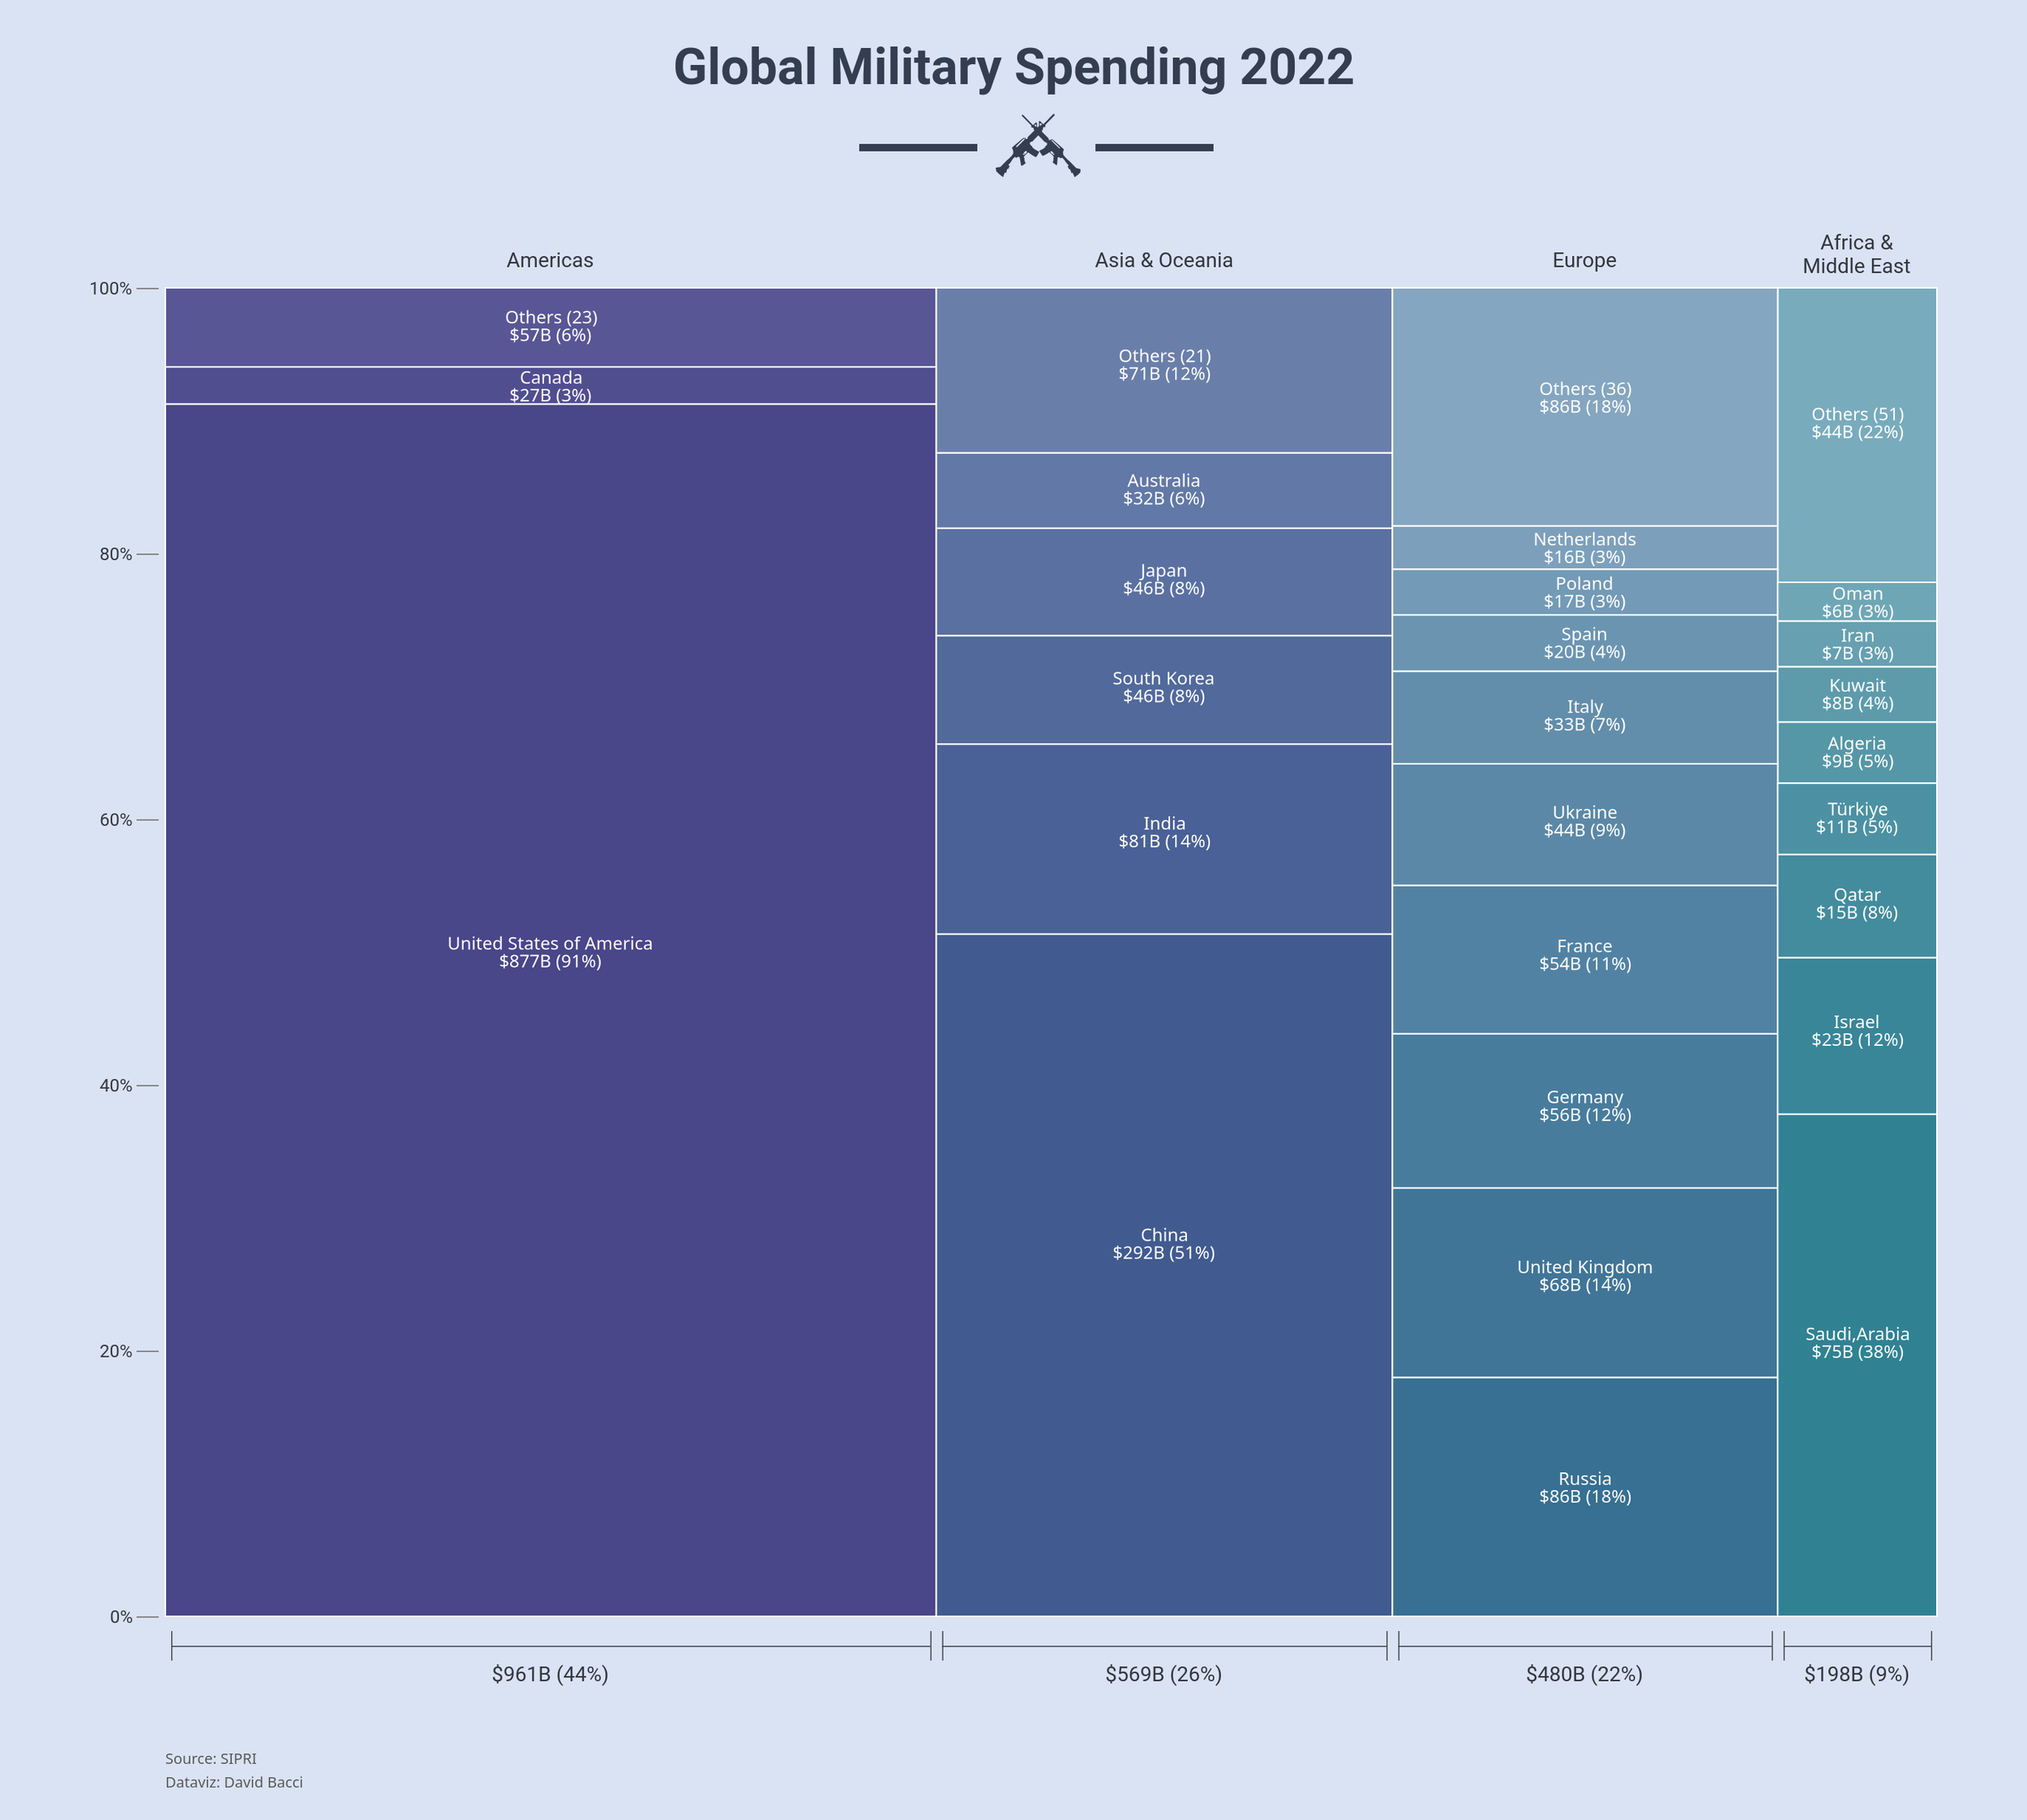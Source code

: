{
	"$schema": "https://vega.github.io/schema/vega/v5.json",
	"description": "A Marimekko Chart by Dav Bacci: https://www.linkedin.com/in/davbacci/",
	"width": 1200,
	"height": 900,
	"background": "#dae3f3",
	"view": { "stroke": null },
	"padding": { "top": 30, "bottom": 20, "left": 60, "right": 60 },
	"title": {
		"text": "Global Military Spending 2022",
		"offset": 30,
		"align": "center",
		"anchor": "middle",
		"fontSize": 34,
		"fontWeight": "600",
		"font": "Roboto",
		"color": "#333F50"
	},
	"data": [
		{
			"name": "table",
			"values": [
				{ "Continent": "Africa", "Country": "Algeria", "Spend": 9145.8 },
				{ "Continent": "Africa", "Country": "Morocco", "Spend": 4995 },
				{ "Continent": "Africa", "Country": "Tunisia", "Spend": 1156.2 },
				{ "Continent": "Africa", "Country": "Angola", "Spend": 1622.8 },
				{ "Continent": "Africa", "Country": "Benin", "Spend": 97.2 },
				{ "Continent": "Africa", "Country": "Botswana", "Spend": 489.3 },
				{ "Continent": "Africa", "Country": "Burkina Faso", "Spend": 562.6 },
				{ "Continent": "Africa", "Country": "Burundi", "Spend": 101.4 },
				{ "Continent": "Africa", "Country": "Cameroon", "Spend": 416.6 },
				{ "Continent": "Africa", "Country": "Cape Verde", "Spend": 10.3 },
				{
					"Continent": "Africa",
					"Country": "Central African Republic",
					"Spend": 42
				},
				{ "Continent": "Africa", "Country": "Chad", "Spend": 357.4 },
				{ "Continent": "Africa", "Country": "Congo, DR", "Spend": 371.1 },
				{ "Continent": "Africa", "Country": "Congo, Republic", "Spend": 265.8 },
				{ "Continent": "Africa", "Country": "Cote d'Ivoire", "Spend": 607.2 },
				{
					"Continent": "Africa",
					"Country": "Equatorial Guinea",
					"Spend": 156.8
				},
				{ "Continent": "Africa", "Country": "Ethiopia", "Spend": 1031.4 },
				{ "Continent": "Africa", "Country": "Gabon", "Spend": 277.7 },
				{ "Continent": "Africa", "Country": "Gambia, The", "Spend": 15.2 },
				{ "Continent": "Africa", "Country": "Ghana", "Spend": 229.3 },
				{ "Continent": "Africa", "Country": "Guinea", "Spend": 441.3 },
				{ "Continent": "Africa", "Country": "Guinea-Bissau", "Spend": 24.5 },
				{ "Continent": "Africa", "Country": "Kenya", "Spend": 1138.3 },
				{ "Continent": "Africa", "Country": "Lesotho", "Spend": 34.7 },
				{ "Continent": "Africa", "Country": "Liberia", "Spend": 18.7 },
				{ "Continent": "Africa", "Country": "Madagascar", "Spend": 98 },
				{ "Continent": "Africa", "Country": "Malawi", "Spend": 75.8 },
				{ "Continent": "Africa", "Country": "Mali", "Spend": 515.1 },
				{ "Continent": "Africa", "Country": "Mauritania", "Spend": 225.4 },
				{ "Continent": "Africa", "Country": "Mauritius", "Spend": 20.3 },
				{ "Continent": "Africa", "Country": "Mozambique", "Spend": 281.9 },
				{ "Continent": "Africa", "Country": "Namibia", "Spend": 369.1 },
				{ "Continent": "Africa", "Country": "Niger", "Spend": 242.5 },
				{ "Continent": "Africa", "Country": "Nigeria", "Spend": 3109.4 },
				{ "Continent": "Africa", "Country": "Rwanda", "Spend": 177.2 },
				{ "Continent": "Africa", "Country": "Senegal", "Spend": 433.5 },
				{ "Continent": "Africa", "Country": "Seychelles", "Spend": 26.1 },
				{ "Continent": "Africa", "Country": "Sierra Leone", "Spend": 24.5 },
				{ "Continent": "Africa", "Country": "Somalia", "Spend": 115.1 },
				{ "Continent": "Africa", "Country": "South Africa", "Spend": 2995.3 },
				{ "Continent": "Africa", "Country": "South Sudan", "Spend": 378.8 },
				{ "Continent": "Africa", "Country": "Eswatini", "Spend": 74.3 },
				{ "Continent": "Africa", "Country": "Tanzania", "Spend": 832.2 },
				{ "Continent": "Africa", "Country": "Togo", "Spend": 336.6 },
				{ "Continent": "Africa", "Country": "Uganda", "Spend": 923.1 },
				{ "Continent": "Africa", "Country": "Zambia", "Spend": 326.1 },
				{ "Continent": "Africa", "Country": "Zimbabwe", "Spend": 182.1 },
				{ "Continent": "Americas", "Country": "Belize", "Spend": 23.7 },
				{ "Continent": "Americas", "Country": "Costa Rica", "Spend": 0 },
				{
					"Continent": "Americas",
					"Country": "Dominican Republic",
					"Spend": 760.8
				},
				{ "Continent": "Americas", "Country": "El Salvador", "Spend": 422.4 },
				{ "Continent": "Americas", "Country": "Guatemala", "Spend": 430.6 },
				{ "Continent": "Americas", "Country": "Haiti", "Spend": 12.6 },
				{ "Continent": "Americas", "Country": "Honduras", "Spend": 477.5 },
				{ "Continent": "Americas", "Country": "Jamaica", "Spend": 215.1 },
				{ "Continent": "Americas", "Country": "Mexico", "Spend": 8535.5 },
				{ "Continent": "Americas", "Country": "Nicaragua", "Spend": 84.2 },
				{ "Continent": "Americas", "Country": "Panama", "Spend": 0 },
				{
					"Continent": "Americas",
					"Country": "Trinidad and Tobago",
					"Spend": 201.1
				},
				{ "Continent": "Americas", "Country": "Canada", "Spend": 26896.3 },
				{
					"Continent": "Americas",
					"Country": "United States of America",
					"Spend": 876943.2
				},
				{ "Continent": "Americas", "Country": "Argentina", "Spend": 2577.6 },
				{ "Continent": "Americas", "Country": "Bolivia", "Spend": 640.3 },
				{ "Continent": "Americas", "Country": "Brazil", "Spend": 20210.8 },
				{ "Continent": "Americas", "Country": "Chile", "Spend": 5566.5 },
				{ "Continent": "Americas", "Country": "Colombia", "Spend": 9937.7 },
				{ "Continent": "Americas", "Country": "Ecuador", "Spend": 2488.6 },
				{ "Continent": "Americas", "Country": "Guyana", "Spend": 84.3 },
				{ "Continent": "Americas", "Country": "Paraguay", "Spend": 365.7 },
				{ "Continent": "Americas", "Country": "Peru", "Spend": 2845.4 },
				{ "Continent": "Americas", "Country": "Uruguay", "Spend": 1375.6 },
				{ "Continent": "Americas", "Country": "Venezuela", "Spend": 4.6 },
				{
					"Continent": "Asia & Oceania",
					"Country": "Australia",
					"Spend": 32298.9
				},
				{ "Continent": "Asia & Oceania", "Country": "Fiji", "Spend": 66.8 },
				{
					"Continent": "Asia & Oceania",
					"Country": "New Zealand",
					"Spend": 2829.1
				},
				{
					"Continent": "Asia & Oceania",
					"Country": "Papua New Guinea",
					"Spend": 97.5
				},
				{
					"Continent": "Asia & Oceania",
					"Country": "Bangladesh",
					"Spend": 4806.3
				},
				{ "Continent": "Asia & Oceania", "Country": "India", "Spend": 81363.2 },
				{ "Continent": "Asia & Oceania", "Country": "Nepal", "Spend": 428.3 },
				{
					"Continent": "Asia & Oceania",
					"Country": "Pakistan",
					"Spend": 10337.5
				},
				{
					"Continent": "Asia & Oceania",
					"Country": "Sri Lanka",
					"Spend": 1053.5
				},
				{
					"Continent": "Asia & Oceania",
					"Country": "China",
					"Spend": 291958.4
				},
				{ "Continent": "Asia & Oceania", "Country": "Japan", "Spend": 45992.1 },
				{
					"Continent": "Asia & Oceania",
					"Country": "South Korea",
					"Spend": 46365.4
				},
				{
					"Continent": "Asia & Oceania",
					"Country": "Mongolia",
					"Spend": 118.4
				},
				{
					"Continent": "Asia & Oceania",
					"Country": "Taiwan",
					"Spend": 12508.6
				},
				{ "Continent": "Asia & Oceania", "Country": "Brunei", "Spend": 435.9 },
				{ "Continent": "Asia & Oceania", "Country": "Cambodia", "Spend": 611 },
				{
					"Continent": "Asia & Oceania",
					"Country": "Indonesia",
					"Spend": 8986.6
				},
				{
					"Continent": "Asia & Oceania",
					"Country": "Malaysia",
					"Spend": 3670.7
				},
				{
					"Continent": "Asia & Oceania",
					"Country": "Myanmar",
					"Spend": 1856.9
				},
				{
					"Continent": "Asia & Oceania",
					"Country": "Philippines",
					"Spend": 3965.4
				},
				{
					"Continent": "Asia & Oceania",
					"Country": "Singapore",
					"Spend": 11687.6
				},
				{
					"Continent": "Asia & Oceania",
					"Country": "Thailand",
					"Spend": 5724.4
				},
				{
					"Continent": "Asia & Oceania",
					"Country": "Timor Leste",
					"Spend": 44.3
				},
				{
					"Continent": "Asia & Oceania",
					"Country": "Kazakhstan",
					"Spend": 1133
				},
				{
					"Continent": "Asia & Oceania",
					"Country": "Kyrgyz Republic",
					"Spend": 149.8
				},
				{
					"Continent": "Asia & Oceania",
					"Country": "Tajikistan",
					"Spend": 103.5
				},
				{ "Continent": "Europe", "Country": "Albania", "Spend": 288.7 },
				{
					"Continent": "Europe",
					"Country": "Bosnia and Herzegovina",
					"Spend": 184.5
				},
				{ "Continent": "Europe", "Country": "Bulgaria", "Spend": 1336 },
				{ "Continent": "Europe", "Country": "Croatia", "Spend": 1308.5 },
				{ "Continent": "Europe", "Country": "Czechia", "Spend": 4005.4 },
				{ "Continent": "Europe", "Country": "Estonia", "Spend": 810.9 },
				{ "Continent": "Europe", "Country": "Hungary", "Spend": 2572.2 },
				{ "Continent": "Europe", "Country": "Kosovo", "Spend": 107.6 },
				{ "Continent": "Europe", "Country": "Latvia", "Spend": 848.8 },
				{ "Continent": "Europe", "Country": "Lithuania", "Spend": 1732.3 },
				{ "Continent": "Europe", "Country": "North Macedonia", "Spend": 225 },
				{ "Continent": "Europe", "Country": "Montenegro", "Spend": 98 },
				{ "Continent": "Europe", "Country": "Poland", "Spend": 16573.1 },
				{ "Continent": "Europe", "Country": "Romania", "Spend": 5186.7 },
				{ "Continent": "Europe", "Country": "Serbia", "Spend": 1426.4 },
				{ "Continent": "Europe", "Country": "Slovakia", "Spend": 1994.2 },
				{ "Continent": "Europe", "Country": "Slovenia", "Spend": 735.2 },
				{ "Continent": "Europe", "Country": "Armenia", "Spend": 795.2 },
				{ "Continent": "Europe", "Country": "Azerbaijan", "Spend": 2991 },
				{ "Continent": "Europe", "Country": "Belarus", "Spend": 820.8 },
				{ "Continent": "Europe", "Country": "Georgia", "Spend": 360.3 },
				{ "Continent": "Europe", "Country": "Moldova", "Spend": 47.7 },
				{ "Continent": "Europe", "Country": "Russia", "Spend": 86373.1 },
				{ "Continent": "Europe", "Country": "Ukraine", "Spend": 43997.7 },
				{ "Continent": "Europe", "Country": "Austria", "Spend": 3625.6 },
				{ "Continent": "Europe", "Country": "Belgium", "Spend": 6867 },
				{ "Continent": "Europe", "Country": "Cyprus", "Spend": 494.2 },
				{ "Continent": "Europe", "Country": "Denmark", "Spend": 5467.9 },
				{ "Continent": "Europe", "Country": "Finland", "Spend": 4822.9 },
				{ "Continent": "Europe", "Country": "France", "Spend": 53638.7 },
				{ "Continent": "Europe", "Country": "Germany", "Spend": 55759.7 },
				{ "Continent": "Europe", "Country": "Greece", "Spend": 8104.9 },
				{ "Continent": "Europe", "Country": "Iceland", "Spend": 0 },
				{ "Continent": "Europe", "Country": "Ireland", "Spend": 1164.3 },
				{ "Continent": "Europe", "Country": "Italy", "Spend": 33489.7 },
				{ "Continent": "Europe", "Country": "Luxembourg", "Spend": 564.6 },
				{ "Continent": "Europe", "Country": "Malta", "Spend": 87 },
				{ "Continent": "Europe", "Country": "Netherlands", "Spend": 15606.6 },
				{ "Continent": "Europe", "Country": "Norway", "Spend": 8388.4 },
				{ "Continent": "Europe", "Country": "Portugal", "Spend": 3500.3 },
				{ "Continent": "Europe", "Country": "Spain", "Spend": 20306.6 },
				{ "Continent": "Europe", "Country": "Sweden", "Spend": 7722.5 },
				{ "Continent": "Europe", "Country": "Switzerland", "Spend": 6145.2 },
				{
					"Continent": "Europe",
					"Country": "United Kingdom",
					"Spend": 68462.6
				},
				{ "Continent": "Europe", "Country": "European Union", "Spend": 1283.2 },
				{ "Continent": "Middle East", "Country": "Bahrain", "Spend": 1381.3 },
				{ "Continent": "Middle East", "Country": "Egypt", "Spend": 4645.9 },
				{ "Continent": "Middle East", "Country": "Iran", "Spend": 6846.6 },
				{ "Continent": "Middle East", "Country": "Iraq", "Spend": 4683.1 },
				{ "Continent": "Middle East", "Country": "Israel", "Spend": 23406.1 },
				{ "Continent": "Middle East", "Country": "Jordan", "Spend": 2323.3 },
				{ "Continent": "Middle East", "Country": "Kuwait", "Spend": 8244.1 },
				{ "Continent": "Middle East", "Country": "Lebanon", "Spend": 4739 },
				{ "Continent": "Middle East", "Country": "Oman", "Spend": 5783.5 },
				{ "Continent": "Middle East", "Country": "Qatar", "Spend": 15412.1 },
				{
					"Continent": "Middle East",
					"Country": ["Saudi", "Arabia"],
					"Spend": 75013.3
				},
				{ "Continent": "Middle East", "Country": "Türkiye", "Spend": 10644.6 }
			],
			"transform": [
				{
					"type": "formula",
					"as": "Continent",
					"expr": "datum.Continent =='Africa' ||datum.Continent =='Middle East'? 'Africa & Middle East': datum.Continent"
				}
			]
		},
		{
			"name": "continents",
			"source": "table",
			"transform": [
				{
					"type": "aggregate",
					"fields": ["Spend"],
					"ops": ["sum"],
					"as": ["continentTotal"],
					"groupby": ["Continent"]
				},
				{
					"type": "stack",
					"offset": "normalize",
					"sort": { "field": "continentTotal", "order": "descending" },
					"field": "continentTotal",
					"as": ["x0", "x1"]
				},
				{
					"type": "formula",
					"as": "ContinentLabel",
					"expr": "datum.Continent == 'Africa & Middle East'?['Africa &','Middle East']:datum.Continent"
				},
				{ "type": "formula", "as": "Percent", "expr": "datum.x1-datum.x0" },
				{
					"type": "formula",
					"as": "Label",
					"expr": "[format(round(datum.continentTotal/1000),'$')+'B (' + format(datum.Percent,'.0%')+')']"
				}
			]
		},
		{
			"name": "finalTable",
			"source": "table",
			"transform": [
				{
					"type": "stack",
					"offset": "normalize",
					"groupby": ["Continent"],
					"sort": { "field": "Spend", "order": "descending" },
					"field": "Spend",
					"as": ["y0", "y1"]
				},
				{
					"type": "lookup",
					"from": "continents",
					"key": "Continent",
					"values": ["x0", "x1"],
					"fields": ["Continent"]
				},
				{ "type": "formula", "as": "Percent", "expr": "datum.y1-datum.y0" },
				{
					"type": "formula",
					"as": "Country",
					"expr": "datum.Percent < 0.027? 'Other': datum.Country"
				},
				{
					"type": "aggregate",
					"fields": [
						"x0",
						"x1",
						"y0",
						"y1",
						"Country",
						"Spend",
						"Percent",
						"Country"
					],
					"ops": ["min", "min", "min", "max", "max", "sum", "sum", "count"],
					"groupby": ["Continent", "Country"],
					"as": ["x0", "x1", "y0", "y1", "Country", "Spend", "Percent", "Count"]
				},
				{
					"type": "formula",
					"as": "Country",
					"expr": "datum.Count == 1? datum.Country:'Others (' + datum.Count +')'"
				},
				{
					"type": "formula",
					"as": "Label",
					"expr": "[datum.Country,format(round(datum.Spend/1000),'$')+'B (' + format(datum.Percent,'.0%')+')']"
				},
				{
					"type": "window",
					"sort": { "field": "y0", "order": "ascending" },
					"ops": ["row_number"],
					"fields": [null],
					"as": ["rank"],
					"groupby": ["Continent"]
				}
			]
		}
	],
	"scales": [
		{
			"name": "x",
			"type": "linear",
			"range": "width",
			"domain": { "data": "finalTable", "field": "x1" }
		},
		{
			"name": "y",
			"type": "linear",
			"range": "height",
			"nice": false,
			"zero": true,
			"domain": { "data": "finalTable", "field": "y1" }
		},
		{
			"name": "opacity",
			"type": "linear",
			"range": [1, 0.5],
			"domain": { "data": "finalTable", "field": "rank" }
		},
		{
			"name": "color",
			"type": "ordinal",
			"range": { "scheme": "viridis", "extent": [0.1, 0.5] },
			"domain": {
				"data": "continents",
				"field": "Continent",
				"sort": { "field": "x0", "order": "ascending", "op": "sum" }
			}
		}
	],
	"axes": [
		{
			"orient": "left",
			"scale": "y",
			"zindex": 1,
			"format": "%",
			"tickCount": 5,
			"tickSize": 15,
			"labelColor": { "value": "#333740" },
			"labelFontWeight": { "value": "normal" },
			"labelFontSize": { "value": 12 },
			"labelFont": { "value": "Roboto" },
			"offset": 5,
			"domain": false
		}
	],
	"marks": [
		{
			"type": "rect",
			"name": "bars",
			"from": { "data": "finalTable" },
			"encode": {
				"update": {
					"x": { "scale": "x", "field": "x0" },
					"x2": { "scale": "x", "field": "x1" },
					"y": { "scale": "y", "field": "y0" },
					"y2": { "scale": "y", "field": "y1" },
					"fill": { "scale": "color", "field": "Continent" },
					"stroke": { "value": "white" },
					"strokeWidth": { "value": 1 },
					"fillOpacity": { "scale": "opacity", "field": "rank" },
					"tooltip": { "signal": "datum" }
				}
			}
		},
		{
			"type": "text",
			"name": "labels",
			"interactive": false,
			"from": { "data": "bars" },
			"encode": {
				"update": {
					"x": { "signal": "(datum.x2 - datum.x)*0.5 + datum.x" },
					"align": { "value": "center" },
					"text": { "field": "datum.Label" },
					"y": { "signal": "(datum.y2 - datum.y)*0.45 + datum.y" },
					"fill": { "value": "white" },
					"font": { "value": "Segoe UI" },
					"lineHeight": { "value": 12 },
					"fontSize": { "value": 12 }
				}
			}
		},
		{
			"type": "rect",
			"name": "ticksBottomLeft",
			"from": { "data": "continents" },
			"encode": {
				"update": {
					"x": { "scale": "x", "field": "x0", "offset": 4 },
					"y": { "signal": "height+10" },
					"width": { "signal": "0.7" },
					"height": { "signal": "20" },
					"fill": { "value": "#333740" }
				}
			}
		},
		{
			"type": "rect",
			"name": "ticksBottomRight",
			"from": { "data": "continents" },
			"encode": {
				"update": {
					"x": { "scale": "x", "field": "x1", "offset": -4 },
					"y": { "signal": "height+10" },
					"width": { "signal": "0.7" },
					"height": { "signal": "20" },
					"fill": { "value": "#333740" }
				}
			}
		},
		{
			"type": "rect",
			"name": "ticksJoin",
			"from": { "data": "continents" },
			"encode": {
				"update": {
					"x": { "scale": "x", "signal": "datum.x0", "offset": 4 },
					"y": { "signal": "height+20" },
					"width": {
						"scale": "x",
						"signal": "(datum.x1-datum.x0)",
						"offset": -8
					},
					"height": { "signal": "0.7" },
					"fill": { "value": "#333740" }
				}
			}
		},
		{
			"type": "text",
			"name": "axisTop",
			"from": { "data": "continents" },
			"encode": {
				"update": {
					"x": { "scale": "x", "signal": "(datum.x1-datum.x0)/2 + datum.x0" },
					"y": { "signal": "-25" },
					"text": { "field": "ContinentLabel" },
					"align": { "value": "center" },
					"baseline": { "value": "top" },
					"dy": { "signal": "datum.Continent=='Africa & Middle East'?-12:0" },
					"fill": { "value": "#333740" },
					"fontWeight": { "value": "normal" },
					"fontSize": { "value": 14 },
					"font": { "value": "Roboto" }
				}
			}
		},
		{
			"type": "text",
			"name": "axisBottom",
			"from": { "data": "continents" },
			"encode": {
				"update": {
					"x": { "scale": "x", "signal": "(datum.x1-datum.x0)/2 + datum.x0" },
					"y": { "signal": "height+40" },
					"text": { "field": "Label" },
					"align": { "value": "center" },
					"baseline": { "value": "middle" },
					"fill": { "value": "#333740" },
					"fontWeight": { "value": "normal" },
					"fontSize": { "value": 14 },
					"font": { "value": "Roboto" }
				}
			}
		},
		{
			"type": "group",
			"data": [{}],
			"encode": {
				"update": {
					"xc": { "signal": "width/2" },
					"y": { "signal": "-65" },
					"width": { "signal": "0" },
					"height": { "signal": "0" },
					"clip": { "signal": "false" },
					"opacity": { "value": 1 },
					"stroke": { "signal": "'#652c90'" }
				},
				"hover": { "opacity": { "value": 0.5 } }
			},
			"marks": [
				{
					"type": "path",
					"name": "guns",
					"clip": false,
					"encode": {
						"update": {
							"x": { "signal": "20" },
							"y": { "signal": "-10" },
							"scaleX": { "signal": "1.3" },
							"scaleY": { "signal": "1.3" },
							"path": {
								"value": "M13.9506 32.9343C13.8088 32.8686 13.5528 32.5849 13.5079 32.4431 13.494 32.405 13.494 32.3324 13.5044 32.2805 13.5217 32.2182 14.1962 31.5195 15.5418 30.1808 16.6487 29.0774 17.6104 28.1053 17.6796 28.0189 17.7487 27.9324 17.9874 27.6695 18.2053 27.4308L18.6066 27.0019 18.5132 26.9604C18.4129 26.9189 18.3264 26.8116 18.2849 26.6836 18.2676 26.6318 18.2953 26.5695 18.3852 26.4588 18.4509 26.3758 18.5063 26.272 18.5063 26.234 18.5063 26.144 18.7035 25.9434 18.7899 25.9434 18.828 25.9434 18.9283 26.0126 19.0217 26.0991 19.1774 26.2443 19.1912 26.2513 19.2396 26.1925 19.3123 26.1129 19.4057 25.9226 19.4057 25.8604 19.4057 25.8327 19.4852 25.7428 19.5855 25.6563L19.7654 25.5006 19.6513 25.255C19.5821 25.1063 19.5475 24.9852 19.5613 24.9437 19.5959 24.8365 19.8208 24.6566 19.8865 24.6843 20.0836 24.7673 20.1425 24.667 20.0491 24.3972 19.966 24.1585 19.9799 24.0962 20.1355 23.9164L20.2774 23.7538 18.5132 22.0035C17.5412 21.0418 16.7214 20.2116 16.6903 20.1597 16.6349 20.0733 16.6384 20.0594 16.7041 19.9038 16.7456 19.8138 16.7733 19.7377 16.7698 19.7343 16.711 19.6997 16.2267 19.295 16.1921 19.2569 16.161 19.2154 16.1575 19.1843 16.1887 19.1324 16.2094 19.0909 16.2164 19.0597 16.206 19.0597 16.1921 19.0597 16.0123 19.2154 15.8047 19.4057 15.5937 19.5959 15.3827 19.7619 15.3343 19.7723 15.2893 19.7862 15.1475 19.7862 15.0264 19.7758 14.8465 19.7619 14.767 19.7343 14.6217 19.6374 14.5214 19.5717 13.7811 18.9387 12.9717 18.2296 12.1623 17.517 10.9792 16.4827 10.3428 15.9258 8.85535 14.6286 8.85189 14.6252 8.80692 14.3104 8.78616 14.1755 8.79654 14.1132 8.8588 13.9887 8.90031 13.9022 8.95912 13.8157 8.99371 13.795 9.03868 13.7673 9.04906 13.7223 9.03868 13.5978 9.02484 13.4802 9.04906 13.366 9.12862 13.1516 9.25314 12.8195 9.2566 12.7676 9.17704 12.6154 9.09057 12.4425 9.05943 12.2799 9.11824 12.2799 9.19088 12.2799 9.17704 12.2176 9.09748 12.1761 9.00409 12.1277 9.01101 12.0447 9.11132 11.9374L9.19434 11.8475 8.94874 11.5154C8.81038 11.3321 8.6478 11.1245 8.58553 11.0553 8.52673 10.9862 8.47484 10.9031 8.47484 10.8755 8.47484 10.8063 7.26069 9.54025 6.66572 8.99025 6.42013 8.76541 6.19182 8.57862 6.15723 8.57862 6.12264 8.57862 5.91855 8.39874 5.68333 8.1566 5.45849 7.92484 4.60755 7.05314 3.79119 6.2195L2.30377 4.70786 2.11352 4.66981C1.88522 4.62138 1.57736 4.54874 0.899371 4.37925 0.0968553 4.17862 0.141824 4.19245 0.11761 4.08868 0.107233 4.03679 0.0761006 3.9261 0.0518868 3.83962 0.00345912 3.68742 0.00691824 3.67358 0.103774 3.47987 0.224843 3.24119 0.231761 3.16509 0.138365 3.02673 0.0622642 2.90912 0.0518868 2.8088 0.107233 2.61855 0.148742 2.46289 0.66761 1.91289 1.26258 1.38711 2.13428 0.619182 3.08208-0.0345912 3.25157 0.0172956 3.32767 0.0415094 3.33113 0.0449686 3.33805 0.311321 3.34151 0.480818 3.3934 0.601887 3.79811 1.43208 4.05063 1.94403 4.26164 2.37296 4.27201 2.37987 4.27893 2.38679 4.3827 2.31415 4.49686 2.2173 4.61447 2.12044 4.72516 2.04088 4.74245 2.04088 4.80818 2.04088 4.88428 2.22767 5.1022 2.95755 5.3478 3.76698 5.4239 3.93994 5.62107 4.11289 5.76289 4.23396 5.79748 4.24088 5.88396 4.16478 5.96006 4.09906 6.0327 4.13365 6.18836 4.3066 6.30252 4.43805 6.31981 4.52799 6.25409 4.63522 6.21604 4.69403 6.22987 4.72516 6.38553 4.88428 6.6761 5.18868 6.74528 5.28899 6.74528 5.41006 6.74528 5.54151 6.68994 5.63145 6.44088 5.88742L6.24717 6.08805 6.34748 6.19874C6.40629 6.26101 6.66226 6.53082 6.9217 6.80063 7.22956 7.11887 7.40252 7.32296 7.41635 7.38868 7.43019 7.44403 7.55472 7.61698 7.69654 7.7761 7.87642 7.97327 8.00786 8.16352 8.11509 8.38145 8.24308 8.63742 8.35031 8.77579 8.63742 9.08711 8.83459 9.29811 9.03868 9.53679 9.09057 9.61289 9.18742 9.75818 9.39151 9.92767 9.46415 9.92767 9.48837 9.92767 9.58176 9.98994 9.6717 10.066 9.81006 10.1906 9.83774 10.2009 9.88962 10.1594 9.92075 10.1352 10.0418 10.0314 10.1594 9.93113L10.3774 9.7478 10.6264 9.9761C10.9481 10.2701 11.1142 10.3497 11.4358 10.3704 11.8959 10.3981 11.9443 10.3566 12.0204 9.83774 12.0689 9.49528 12.1796 8.14969 12.2453 7.04623 12.2868 6.36478 12.3214 6.26101 12.5013 6.26101 12.695 6.26101 13.1343 6.53428 14.0198 7.20535 14.473 7.5478 14.5975 7.68616 14.5975 7.84182 14.5975 7.9456 14.4799 8.09434 14.3969 8.09434 14.3726 8.09434 14.338 8.13239 14.3242 8.17736 14.2689 8.31918 14.1478 9.1044 14.1409 9.36384 14.134 9.58522 14.1443 9.64057 14.2343 9.79969 14.3519 10.0176 14.338 10.0833 14.1582 10.1594 13.9956 10.2252 13.9748 10.2563 13.9748 10.4292 13.9748 10.5538 14.006 10.6022 14.255 10.8962 14.4107 11.0761 14.6044 11.3113 14.684 11.4151 14.8984 11.6918 16.0469 12.8022 16.2129 12.8956L16.3547 12.9717 16.7802 12.6604C17.4789 12.1415 18.2399 11.7057 19.0494 11.3494 19.2569 11.2594 19.4645 11.1591 19.5164 11.1245 19.7654 10.9619 20.0906 11.2491 20.5541 12.0377 20.6613 12.2176 20.9311 12.6396 21.1525 12.9717 21.4016 13.3453 21.5607 13.6151 21.5607 13.6739 21.5676 13.7638 21.5469 13.7777 21.2494 13.9022 20.6925 14.1374 19.5717 14.7289 19.2569 14.9538 18.8349 15.2582 18.4717 15.5903 18.4717 15.6733 18.4717 15.7113 18.4959 15.7874 18.5236 15.8393 18.5686 15.9292 18.5686 15.9431 18.5132 15.9915 18.4821 16.0226 18.3852 16.0745 18.2987 16.1126 18.1465 16.1783 17.9355 16.3755 17.6588 16.7214L17.5204 16.8909 17.5204 17.2437C17.5204 17.5931 17.5204 17.5965 17.4028 17.728 17.2541 17.8975 17.3129 17.9217 17.5204 17.7799 17.6069 17.7211 17.6899 17.683 17.7107 17.6934 17.728 17.7038 17.8456 17.8456 17.977 18.0082 18.2296 18.3299 18.1984 18.316 18.5097 18.2434 18.5755 18.2296 18.6308 18.2538 18.7519 18.3506 18.8349 18.4198 19.6132 19.2189 20.478 20.1252 21.3462 21.0314 22.0692 21.7752 22.0899 21.7752 22.1072 21.7752 22.761 21.0972 23.5428 20.2704 24.3245 19.4437 25.0302 18.7069 25.1097 18.6343 25.3208 18.444 25.3865 18.4198 25.5456 18.4855 25.6148 18.5167 25.7013 18.5409 25.7358 18.5409 25.7704 18.5409 25.8984 18.4129 26.0437 18.2296L26.2893 17.9182 26.4969 18.0635C26.611 18.1431 26.7113 18.1984 26.7252 18.1846 26.7355 18.1742 26.6836 18.0877 26.6041 17.9943 26.4623 17.8283 26.4623 17.8248 26.4623 17.5481 26.4623 17.1987 26.438 17.133 26.2028 16.8459 25.8673 16.4412 25.6425 16.2302 25.428 16.123 25.1789 15.995 25.134 15.9327 25.2031 15.7978 25.2308 15.7459 25.2447 15.6733 25.2343 15.6352 25.1928 15.5038 24.4664 14.8742 23.9579 14.5283 23.6223 14.3035 22.7091 13.7777 22.1038 13.4629 21.827 13.3211 21.5953 13.1965 21.5884 13.1896 21.5572 13.1654 21.661 12.8991 21.7371 12.8091 21.8167 12.7123 22.3321 11.8406 22.5673 11.3978 22.6399 11.2664 22.7748 11.0346 22.8752 10.8893 23.017 10.6714 23.0827 10.6022 23.2349 10.5261L23.4182 10.4292 23.5324 10.495C23.5912 10.533 23.8472 10.6714 24.0928 10.8028 25.2135 11.4013 25.9296 11.8509 26.7217 12.4667 27.0088 12.6881 27.2648 12.8679 27.2959 12.8679 27.4101 12.8679 27.6833 12.6465 28.223 12.1242 28.5308 11.8233 28.8387 11.4981 28.9079 11.4013 28.977 11.3044 29.1535 11.0865 29.3022 10.9135 29.5928 10.5676 29.6447 10.4881 29.6447 10.3704 29.6447 10.2563 29.5236 10.0764 29.4302 10.0487 29.323 10.0142 29.195 9.89308 29.195 9.82736 29.195 9.79623 29.2296 9.70975 29.2711 9.63365 29.3783 9.43648 29.3645 9.18742 29.1984 8.52327 29.0324 7.85912 29.0116 7.80377 28.8594 7.71384 28.7972 7.67924 28.7211 7.59277 28.6865 7.52704 28.6381 7.42327 28.6381 7.39214 28.6761 7.29528 28.7349 7.16038 29.0635 6.89748 29.7173 6.46164 30.5371 5.91855 30.7965 5.81824 30.9557 5.99119 31.0456 6.08459 31.0836 6.20566 31.1321 6.57233 31.1943 7.05314 31.5437 9.11132 31.6509 9.64057 31.7755 10.2597 31.8481 10.4327 32.0176 10.5019 32.1698 10.5676 32.5814 10.578 32.7786 10.5226 32.917 10.4811 33.0173 10.4119 33.3597 10.1248L33.5154 9.98994 33.8025 10.239C33.9616 10.3774 34.1069 10.495 34.1311 10.5053 34.1553 10.5157 34.2418 10.4673 34.3248 10.3981 34.4079 10.3289 34.5047 10.2736 34.5393 10.2736 34.6292 10.2736 34.8714 10.0695 34.9233 9.94843 34.9475 9.88962 35.1377 9.66132 35.3453 9.43994 35.6393 9.12516 35.7396 8.99025 35.8019 8.83459 35.9506 8.46101 36.044 8.30535 36.2516 8.0805 36.3865 7.93868 36.4799 7.80031 36.5179 7.69654 36.5629 7.56509 36.6805 7.42327 37.1267 6.96321L37.6836 6.39591 37.4035 6.11226C37.0887 5.79057 37.0472 5.7283 37.0472 5.55535 37.0472 5.45503 37.0852 5.38931 37.2547 5.19214 37.3689 5.06069 37.4761 4.93962 37.4969 4.92925 37.5487 4.89811 37.5384 4.78742 37.4796 4.73899 37.4519 4.71478 37.4277 4.67327 37.4277 4.64214 37.4277 4.55912 37.5695 4.37233 37.6767 4.3066 37.7701 4.25472 37.7805 4.25472 37.8635 4.32044 37.9154 4.36195 37.9742 4.39308 37.9984 4.39308 38.0607 4.39308 38.3236 4.0956 38.3789 3.96415 38.4066 3.90189 38.4896 3.54214 38.5692 3.16164 38.756 2.24843 38.7975 2.11006 38.8736 2.11006 38.9082 2.11006 39.0465 2.20346 39.178 2.31761 39.3094 2.43176 39.427 2.52516 39.4374 2.52516 39.4478 2.52516 39.6346 2.09277 39.8525 1.56698 40.2434 0.608805 40.2434 0.605346 40.2399 0.338994 40.2296-0.0242138 40.2711-0.0484277 40.5962 0.141824 41.5544 0.702201 43.8305 2.72579 44.0346 3.19969 44.1142 3.38994 44.1211 3.58711 44.0519 3.6805 44.0242 3.71855 44 3.78428 44 3.82925 44 3.91572 44.1003 4.13711 44.2145 4.29969 44.2733 4.37925 44.2767 4.41384 44.2456 4.50377 44.2248 4.56258 44.2075 4.66635 44.2075 4.73553 44.2075 4.80472 44.1937 4.88082 44.1764 4.90503 44.1591 4.9327 43.9689 4.97767 43.6956 5.01572 43.4465 5.05031 43.1145 5.10566 42.9588 5.13679 42.8031 5.16447 42.4918 5.21289 42.267 5.24057L41.8588 5.28899 40.8418 6.31981C40.2849 6.88711 39.4409 7.75189 38.9635 8.23962 38.3374 8.88648 38.0814 9.13208 38.0226 9.13208 37.9258 9.13208 37.4761 9.54025 36.7013 10.3324 35.8157 11.2318 35.7223 11.3355 35.7154 11.4116 35.7119 11.4497 35.6462 11.5638 35.5667 11.6642 35.3626 11.927 35.0409 12.3836 35.0409 12.4148 35.0409 12.4286 35.0893 12.484 35.1447 12.5393 35.2726 12.6604 35.2726 12.6811 35.155 12.8091 35.0858 12.8852 35.0755 12.906 35.1204 12.8921 35.2138 12.8575 35.2311 12.9509 35.1619 13.1377 35.1308 13.2277 35.0962 13.3314 35.0893 13.3695 35.0789 13.411 35.1481 13.6324 35.2484 13.8814 35.3764 14.2031 35.4214 14.3484 35.4041 14.4176 35.3903 14.4937 35.4041 14.5318 35.4767 14.5975 35.6947 14.805 35.7811 15.2028 35.6531 15.4484 35.577 15.5937 35.2761 15.8704 34.2626 16.7248 33.7679 17.1434 32.6852 18.0601 31.8585 18.7657 29.9456 20.395 29.9283 20.4088 29.783 20.4711 29.6066 20.5437 29.2399 20.5437 29.0843 20.4676 29.0151 20.433 28.7695 20.2255 28.5343 20.0075 28.3025 19.7896 28.1053 19.6201 28.0984 19.627 28.0881 19.634 28.0984 19.672 28.1157 19.7066 28.1365 19.7447 28.1434 19.7896 28.1296 19.8104 28.1123 19.8346 27.7006 20.1736 27.5415 20.2877 27.538 20.2912 27.5726 20.3846 27.6245 20.4918 27.711 20.6821 27.711 20.689 27.6522 20.7824 27.6176 20.8343 26.7805 21.6818 25.7912 22.6642L23.989 24.456 24.1308 24.456C24.2415 24.456 24.2899 24.4767 24.3799 24.5701 24.5113 24.705 24.5217 24.8192 24.4214 25.0371L24.3557 25.1858 24.5425 25.3692C24.6462 25.4695 24.7327 25.5767 24.7327 25.6044 24.7327 25.6321 24.7811 25.722 24.8399 25.8016L24.9437 25.9469 25.0821 25.8258C25.1547 25.7566 25.2481 25.7013 25.2827 25.7013 25.3623 25.7013 25.5629 25.8915 25.5629 25.9676 25.5629 25.9987 25.6148 26.0852 25.677 26.1648 25.7393 26.2443 25.805 26.3239 25.8189 26.3481 25.8535 26.4104 25.7497 26.5903 25.6459 26.6456L25.556 26.694 25.9157 27.0711C26.1129 27.2786 26.3758 27.5657 26.4934 27.7075 26.6145 27.8494 27.161 28.3994 27.7041 28.9321 29.0981 30.2915 30.5094 31.7167 30.6236 31.8862 30.7516 32.0695 30.7274 32.194 30.5302 32.3947 30.2638 32.661 30.2708 32.6645 29.5443 31.9692 28.9459 31.3915 28.7072 31.1459 27.2925 29.6204 26.7079 28.9943 26.1164 28.389 25.2827 27.5761L24.8123 27.1195 24.1862 27.7283C23.4943 28.3994 23.3318 28.5377 23.2487 28.5377 23.1657 28.5377 22.8544 28.2714 22.806 28.1572 22.7783 28.095 22.7506 27.7075 22.7299 27.1057 22.7091 26.5799 22.678 26.1233 22.6607 26.0887 22.6434 26.0575 22.5984 25.9987 22.5569 25.9642 22.4843 25.8984 22.4843 25.9019 22.1142 26.2547 21.9066 26.4519 21.7267 26.6318 21.7129 26.6594 21.6991 26.6836 21.7025 26.9569 21.7233 27.2648 21.7821 28.1676 21.8028 28.8318 21.7821 28.9252 21.7682 28.977 21.6783 29.0739 21.5641 29.1604L21.367 29.3091 21.2425 29.2434C21.1733 29.2088 20.7478 28.8145 20.2947 28.3682L19.4714 27.5553 19.1013 27.9186C17.9113 29.0774 17.6519 29.3368 17.4962 29.5236 16.9877 30.1289 14.2101 33 14.1305 33 14.1132 33 14.0302 32.9689 13.9506 32.9343ZM21.2736 28.005C21.3324 27.8252 21.239 26.7252 21.156 26.6456 21.1491 26.6352 21.0972 26.6594 21.0418 26.6975 20.9069 26.7943 20.1667 27.5519 20.1667 27.5899 20.1667 27.6107 20.2358 27.6937 20.3223 27.7767 20.4676 27.922 20.4918 27.9324 20.6613 27.9324 20.8101 27.9324 20.8654 27.9497 20.9588 28.0292 21.1179 28.1607 21.2217 28.1538 21.2736 28.005ZM23.4701 27.4239C23.567 27.3478 23.733 27.327 23.8403 27.3755 23.8818 27.3928 23.9336 27.3616 24.0374 27.2579 24.117 27.1748 24.1792 27.1022 24.1792 27.0884 24.1792 27.0745 23.9613 26.8462 23.6915 26.5833 23.266 26.1613 23.2003 26.106 23.1692 26.1613 23.1484 26.1994 23.1415 26.4519 23.1484 26.7909 23.1588 27.2855 23.1657 27.3616 23.2245 27.4274 23.3075 27.5208 23.3491 27.5173 23.4701 27.4239ZM29.6447 20.0664C29.8764 19.8969 32.9827 16.839 33.384 16.3858 33.6053 16.1403 33.6226 16.1057 33.6226 15.9604 33.6226 15.784 33.5085 15.6352 33.3736 15.6352 33.1522 15.6387 32.9965 15.7736 31.4538 17.3025 29.9248 18.8211 29.2434 19.5302 29.1223 19.7343 29.0497 19.8519 29.0358 20.0802 29.0981 20.1182 29.1673 20.1632 29.3472 20.1943 29.4371 20.1736 29.4855 20.1667 29.5789 20.1182 29.6447 20.0664ZM15.317 19.4333C15.3862 19.3642 15.3654 19.2569 15.2513 19.0736 15.1925 18.9767 14.3104 18.0704 13.2208 16.9808 11.1626 14.9296 11.0969 14.8708 10.8997 14.9814 10.7959 15.0403 10.7648 15.2028 10.827 15.3585 10.8824 15.4899 14.7566 19.3434 14.9088 19.416 15.0506 19.4818 15.2582 19.4921 15.317 19.4333ZM28.7314 13.577C28.9425 13.4698 29.5513 12.9094 29.6101 12.7607 29.6516 12.6673 29.6481 12.6362 29.5893 12.5324 29.4925 12.3491 29.3333 12.2453 29.1085 12.2142 28.7937 12.1692 28.7487 12.0377 29.0531 12.0377 29.2987 12.0377 29.5374 12.1242 29.7277 12.2799 29.8176 12.356 29.9006 12.4182 29.9075 12.4182 29.9145 12.4182 29.9525 12.3664 29.9906 12.3075 30.1151 12.1 30.0597 11.7472 29.8833 11.6538 29.8003 11.6123 29.3403 11.6088 29.2399 11.6503 29.1431 11.6918 27.9843 12.8818 27.9843 12.9406 27.9843 13.0201 28.1503 13.4906 28.1987 13.5494 28.3094 13.6843 28.4997 13.6912 28.7314 13.577ZM15.5453 13.5079C15.6006 13.4491 15.6525 13.2899 15.6906 13.0478L15.7148 12.8956 15.0956 12.2764C14.5248 11.7057 14.466 11.6572 14.3138 11.6226 13.8814 11.5327 13.7258 11.5984 13.7258 11.8752 13.7258 12.0204 13.8088 12.2591 13.8711 12.2972 13.8884 12.3075 13.9645 12.2591 14.044 12.1934 14.2204 12.0447 14.2723 12.0308 14.5802 12.0447 14.767 12.0516 14.8223 12.0654 14.8223 12.1069 14.8223 12.145 14.7704 12.1623 14.6321 12.1761 14.3969 12.1969 14.2827 12.2695 14.2031 12.4355 14.1443 12.5601 14.1443 12.5635 14.2274 12.6915 14.3277 12.8403 14.8362 13.3176 15.0541 13.4629 15.2167 13.5736 15.4553 13.5943 15.5453 13.5079Z"
							},
							"angle": { "value": 180 },
							"fill": { "value": "#333F50" }
						}
					}
				},
				{
					"type": "rule",
					"data": [{}],
					"encode": {
						"update": {
							"x": { "signal": "30" },
							"y": { "signal": "-30" },
							"x2": { "signal": "110" },
							"y2": { "signal": "-30" },
							"stroke": { "value": "#333F50" },
							"strokeWidth": { "value": 5 }
						}
					}
				},
				{
					"type": "rule",
					"data": [{}],
					"encode": {
						"update": {
							"x": { "signal": "-50" },
							"y": { "signal": "-30" },
							"x2": { "signal": "-130" },
							"y2": { "signal": "-30" },
							"stroke": { "value": "#333F50" },
							"strokeWidth": { "value": 5 }
						}
					}
				}
			]
		},
		{
			"type": "text",
			"data": [{}],
			"encode": {
				"update": {
					"text": { "value": ["Source: SIPRI", "Dataviz: David Bacci"] },
					"align": { "value": "left" },
					"lineHeight": { "value": 16 },
					"fill": { "value": "#595959" },
					"x": { "signal": "0" },
					"y": { "signal": "height + 100" },
					"fontSize": { "value": 10 }
				}
			}
		}
	]
}
